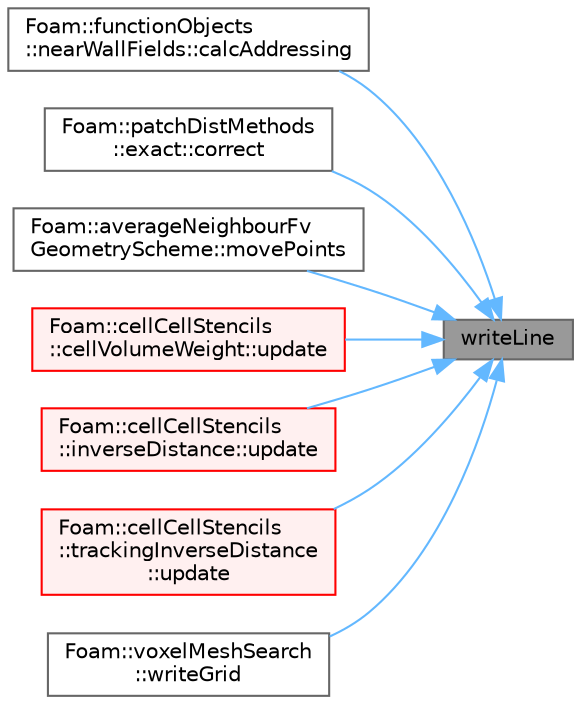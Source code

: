 digraph "writeLine"
{
 // LATEX_PDF_SIZE
  bgcolor="transparent";
  edge [fontname=Helvetica,fontsize=10,labelfontname=Helvetica,labelfontsize=10];
  node [fontname=Helvetica,fontsize=10,shape=box,height=0.2,width=0.4];
  rankdir="RL";
  Node1 [id="Node000001",label="writeLine",height=0.2,width=0.4,color="gray40", fillcolor="grey60", style="filled", fontcolor="black",tooltip=" "];
  Node1 -> Node2 [id="edge1_Node000001_Node000002",dir="back",color="steelblue1",style="solid",tooltip=" "];
  Node2 [id="Node000002",label="Foam::functionObjects\l::nearWallFields::calcAddressing",height=0.2,width=0.4,color="grey40", fillcolor="white", style="filled",URL="$classFoam_1_1functionObjects_1_1nearWallFields.html#a7097a017d4eac4116d58a3cdbf507891",tooltip=" "];
  Node1 -> Node3 [id="edge2_Node000001_Node000003",dir="back",color="steelblue1",style="solid",tooltip=" "];
  Node3 [id="Node000003",label="Foam::patchDistMethods\l::exact::correct",height=0.2,width=0.4,color="grey40", fillcolor="white", style="filled",URL="$classFoam_1_1patchDistMethods_1_1exact.html#a612bb420e07dbe61608dafebdebbaf8a",tooltip=" "];
  Node1 -> Node4 [id="edge3_Node000001_Node000004",dir="back",color="steelblue1",style="solid",tooltip=" "];
  Node4 [id="Node000004",label="Foam::averageNeighbourFv\lGeometryScheme::movePoints",height=0.2,width=0.4,color="grey40", fillcolor="white", style="filled",URL="$classFoam_1_1averageNeighbourFvGeometryScheme.html#a6515a3b20e9603401422337166c347f2",tooltip=" "];
  Node1 -> Node5 [id="edge4_Node000001_Node000005",dir="back",color="steelblue1",style="solid",tooltip=" "];
  Node5 [id="Node000005",label="Foam::cellCellStencils\l::cellVolumeWeight::update",height=0.2,width=0.4,color="red", fillcolor="#FFF0F0", style="filled",URL="$classFoam_1_1cellCellStencils_1_1cellVolumeWeight.html#aa2aac016e2bf7b5bd2b271786c2791aa",tooltip=" "];
  Node1 -> Node8 [id="edge5_Node000001_Node000008",dir="back",color="steelblue1",style="solid",tooltip=" "];
  Node8 [id="Node000008",label="Foam::cellCellStencils\l::inverseDistance::update",height=0.2,width=0.4,color="red", fillcolor="#FFF0F0", style="filled",URL="$classFoam_1_1cellCellStencils_1_1inverseDistance.html#aa2aac016e2bf7b5bd2b271786c2791aa",tooltip=" "];
  Node1 -> Node12 [id="edge6_Node000001_Node000012",dir="back",color="steelblue1",style="solid",tooltip=" "];
  Node12 [id="Node000012",label="Foam::cellCellStencils\l::trackingInverseDistance\l::update",height=0.2,width=0.4,color="red", fillcolor="#FFF0F0", style="filled",URL="$classFoam_1_1cellCellStencils_1_1trackingInverseDistance.html#aa2aac016e2bf7b5bd2b271786c2791aa",tooltip=" "];
  Node1 -> Node14 [id="edge7_Node000001_Node000014",dir="back",color="steelblue1",style="solid",tooltip=" "];
  Node14 [id="Node000014",label="Foam::voxelMeshSearch\l::writeGrid",height=0.2,width=0.4,color="grey40", fillcolor="white", style="filled",URL="$classFoam_1_1voxelMeshSearch.html#adcdc209ec459027040f775a794a0ca66",tooltip=" "];
}
